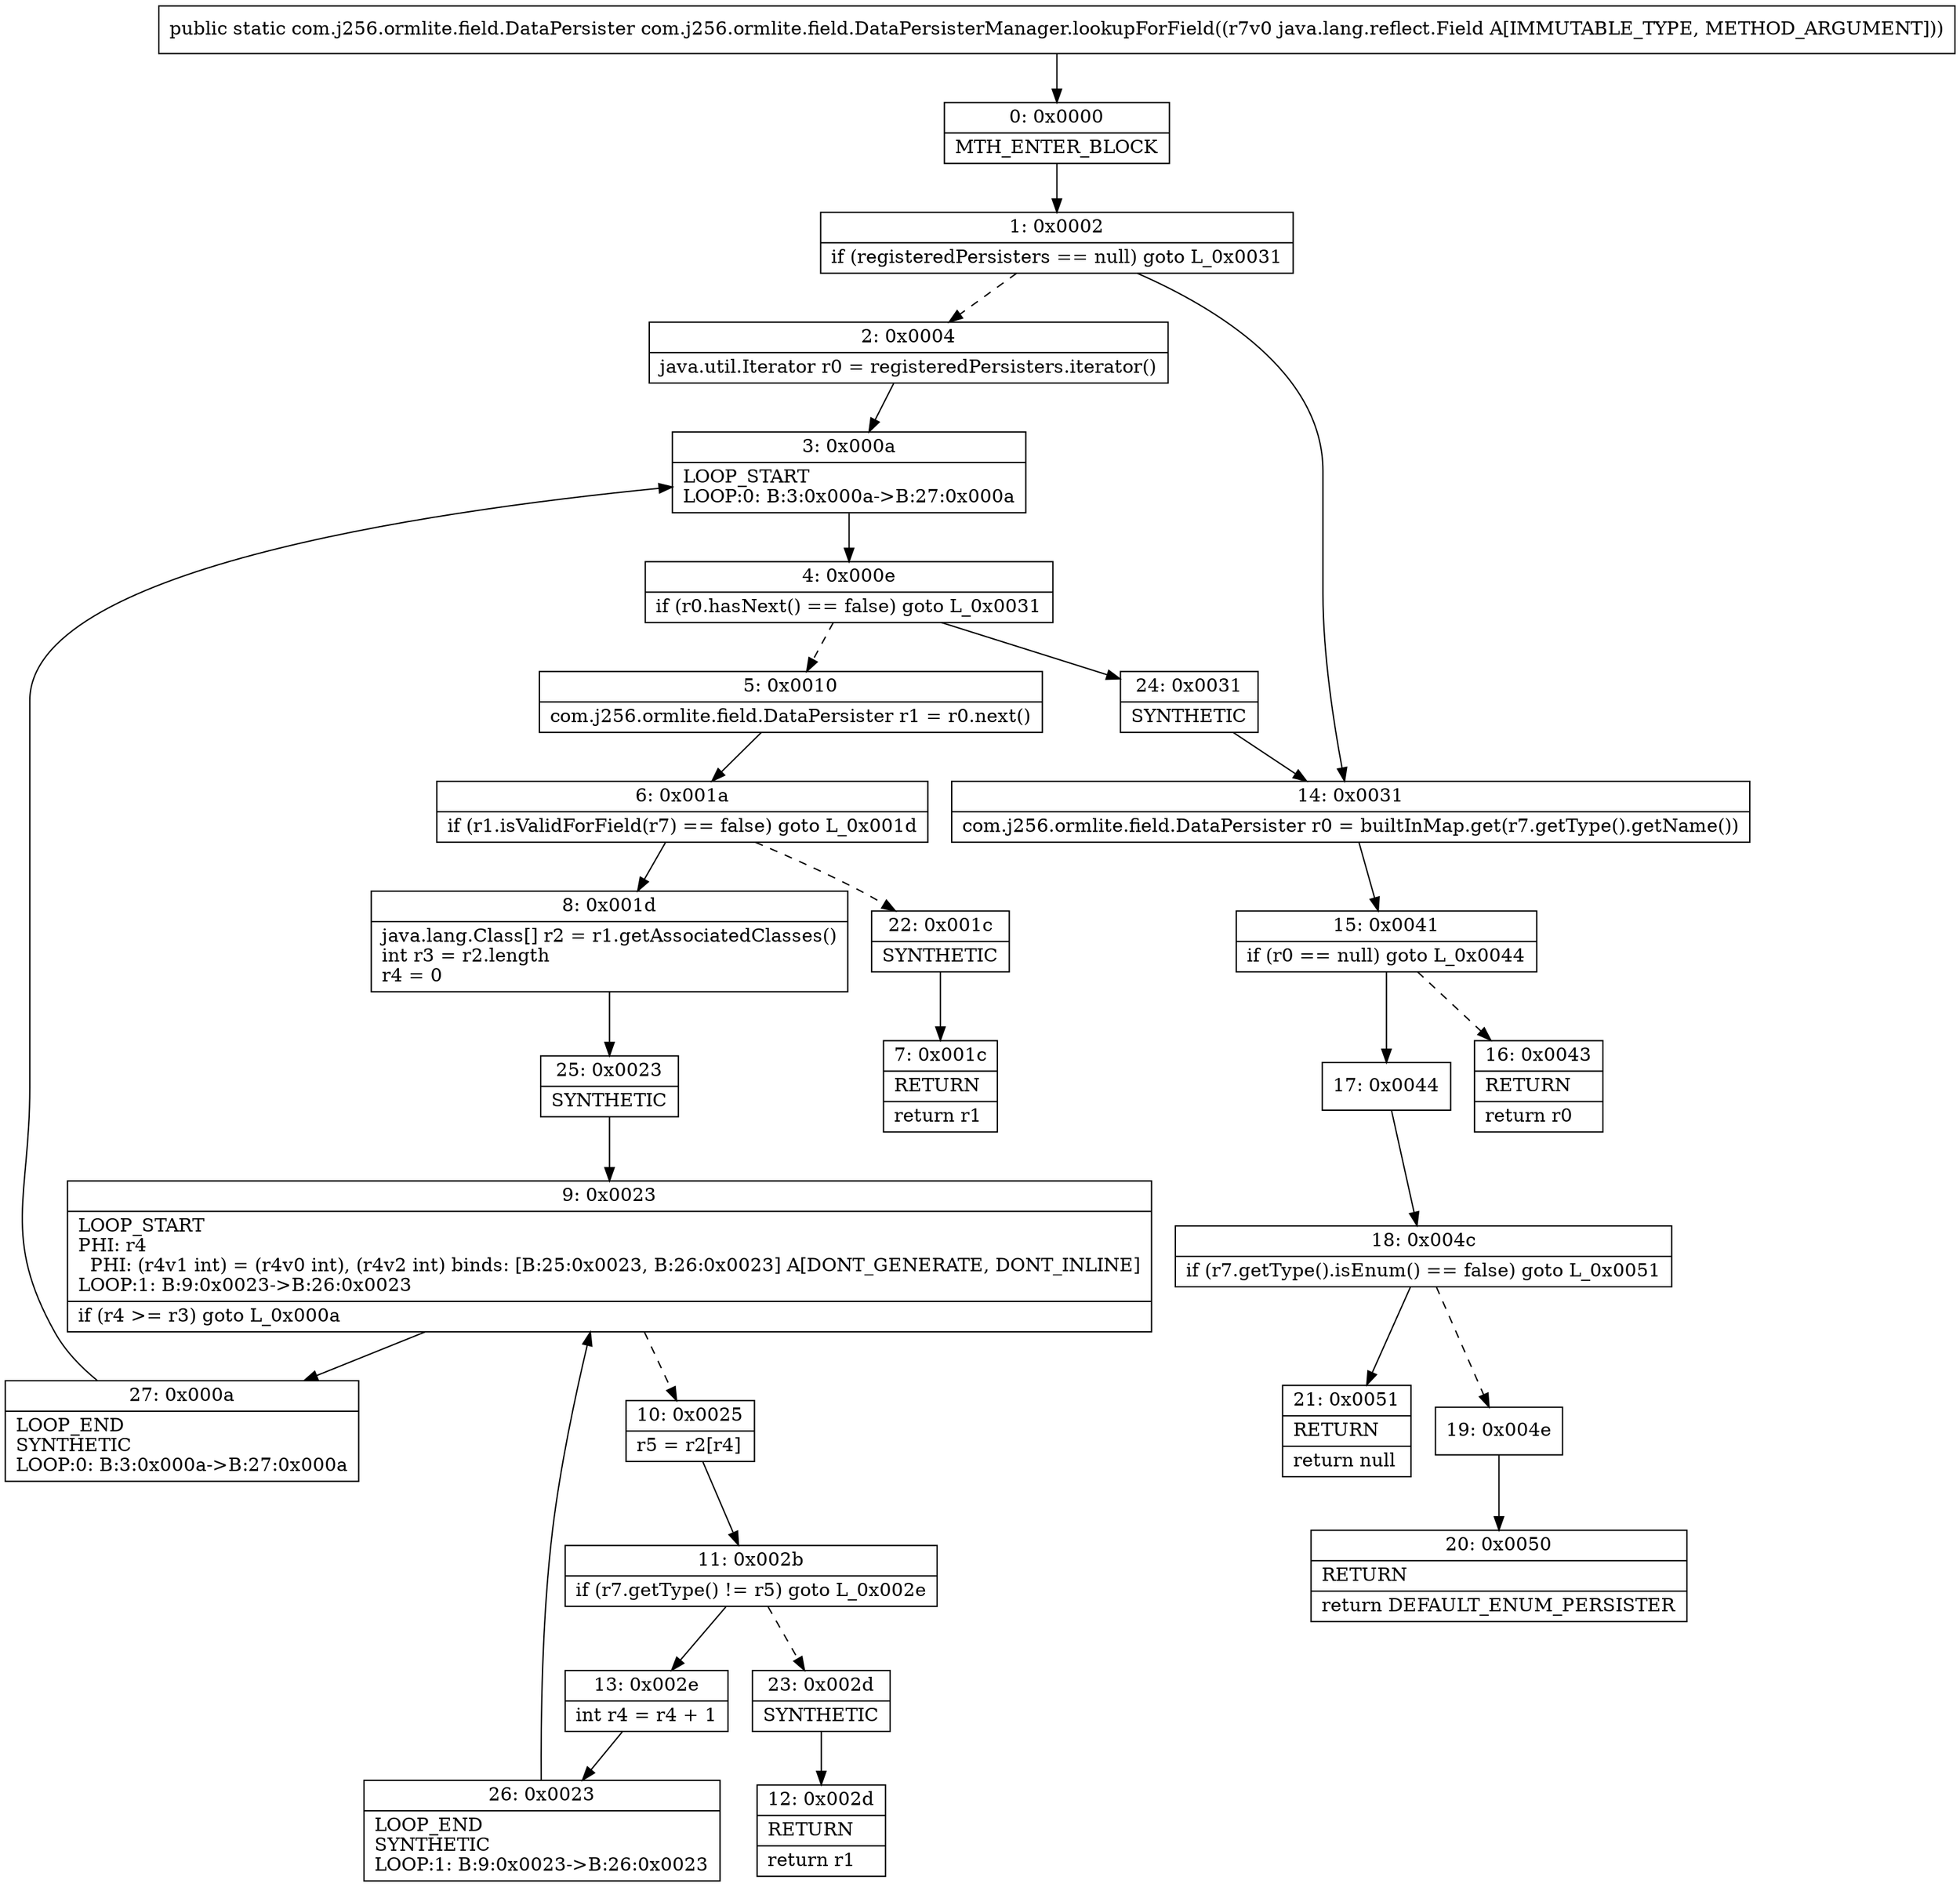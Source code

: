 digraph "CFG forcom.j256.ormlite.field.DataPersisterManager.lookupForField(Ljava\/lang\/reflect\/Field;)Lcom\/j256\/ormlite\/field\/DataPersister;" {
Node_0 [shape=record,label="{0\:\ 0x0000|MTH_ENTER_BLOCK\l}"];
Node_1 [shape=record,label="{1\:\ 0x0002|if (registeredPersisters == null) goto L_0x0031\l}"];
Node_2 [shape=record,label="{2\:\ 0x0004|java.util.Iterator r0 = registeredPersisters.iterator()\l}"];
Node_3 [shape=record,label="{3\:\ 0x000a|LOOP_START\lLOOP:0: B:3:0x000a\-\>B:27:0x000a\l}"];
Node_4 [shape=record,label="{4\:\ 0x000e|if (r0.hasNext() == false) goto L_0x0031\l}"];
Node_5 [shape=record,label="{5\:\ 0x0010|com.j256.ormlite.field.DataPersister r1 = r0.next()\l}"];
Node_6 [shape=record,label="{6\:\ 0x001a|if (r1.isValidForField(r7) == false) goto L_0x001d\l}"];
Node_7 [shape=record,label="{7\:\ 0x001c|RETURN\l|return r1\l}"];
Node_8 [shape=record,label="{8\:\ 0x001d|java.lang.Class[] r2 = r1.getAssociatedClasses()\lint r3 = r2.length\lr4 = 0\l}"];
Node_9 [shape=record,label="{9\:\ 0x0023|LOOP_START\lPHI: r4 \l  PHI: (r4v1 int) = (r4v0 int), (r4v2 int) binds: [B:25:0x0023, B:26:0x0023] A[DONT_GENERATE, DONT_INLINE]\lLOOP:1: B:9:0x0023\-\>B:26:0x0023\l|if (r4 \>= r3) goto L_0x000a\l}"];
Node_10 [shape=record,label="{10\:\ 0x0025|r5 = r2[r4]\l}"];
Node_11 [shape=record,label="{11\:\ 0x002b|if (r7.getType() != r5) goto L_0x002e\l}"];
Node_12 [shape=record,label="{12\:\ 0x002d|RETURN\l|return r1\l}"];
Node_13 [shape=record,label="{13\:\ 0x002e|int r4 = r4 + 1\l}"];
Node_14 [shape=record,label="{14\:\ 0x0031|com.j256.ormlite.field.DataPersister r0 = builtInMap.get(r7.getType().getName())\l}"];
Node_15 [shape=record,label="{15\:\ 0x0041|if (r0 == null) goto L_0x0044\l}"];
Node_16 [shape=record,label="{16\:\ 0x0043|RETURN\l|return r0\l}"];
Node_17 [shape=record,label="{17\:\ 0x0044}"];
Node_18 [shape=record,label="{18\:\ 0x004c|if (r7.getType().isEnum() == false) goto L_0x0051\l}"];
Node_19 [shape=record,label="{19\:\ 0x004e}"];
Node_20 [shape=record,label="{20\:\ 0x0050|RETURN\l|return DEFAULT_ENUM_PERSISTER\l}"];
Node_21 [shape=record,label="{21\:\ 0x0051|RETURN\l|return null\l}"];
Node_22 [shape=record,label="{22\:\ 0x001c|SYNTHETIC\l}"];
Node_23 [shape=record,label="{23\:\ 0x002d|SYNTHETIC\l}"];
Node_24 [shape=record,label="{24\:\ 0x0031|SYNTHETIC\l}"];
Node_25 [shape=record,label="{25\:\ 0x0023|SYNTHETIC\l}"];
Node_26 [shape=record,label="{26\:\ 0x0023|LOOP_END\lSYNTHETIC\lLOOP:1: B:9:0x0023\-\>B:26:0x0023\l}"];
Node_27 [shape=record,label="{27\:\ 0x000a|LOOP_END\lSYNTHETIC\lLOOP:0: B:3:0x000a\-\>B:27:0x000a\l}"];
MethodNode[shape=record,label="{public static com.j256.ormlite.field.DataPersister com.j256.ormlite.field.DataPersisterManager.lookupForField((r7v0 java.lang.reflect.Field A[IMMUTABLE_TYPE, METHOD_ARGUMENT])) }"];
MethodNode -> Node_0;
Node_0 -> Node_1;
Node_1 -> Node_2[style=dashed];
Node_1 -> Node_14;
Node_2 -> Node_3;
Node_3 -> Node_4;
Node_4 -> Node_5[style=dashed];
Node_4 -> Node_24;
Node_5 -> Node_6;
Node_6 -> Node_8;
Node_6 -> Node_22[style=dashed];
Node_8 -> Node_25;
Node_9 -> Node_10[style=dashed];
Node_9 -> Node_27;
Node_10 -> Node_11;
Node_11 -> Node_13;
Node_11 -> Node_23[style=dashed];
Node_13 -> Node_26;
Node_14 -> Node_15;
Node_15 -> Node_16[style=dashed];
Node_15 -> Node_17;
Node_17 -> Node_18;
Node_18 -> Node_19[style=dashed];
Node_18 -> Node_21;
Node_19 -> Node_20;
Node_22 -> Node_7;
Node_23 -> Node_12;
Node_24 -> Node_14;
Node_25 -> Node_9;
Node_26 -> Node_9;
Node_27 -> Node_3;
}

